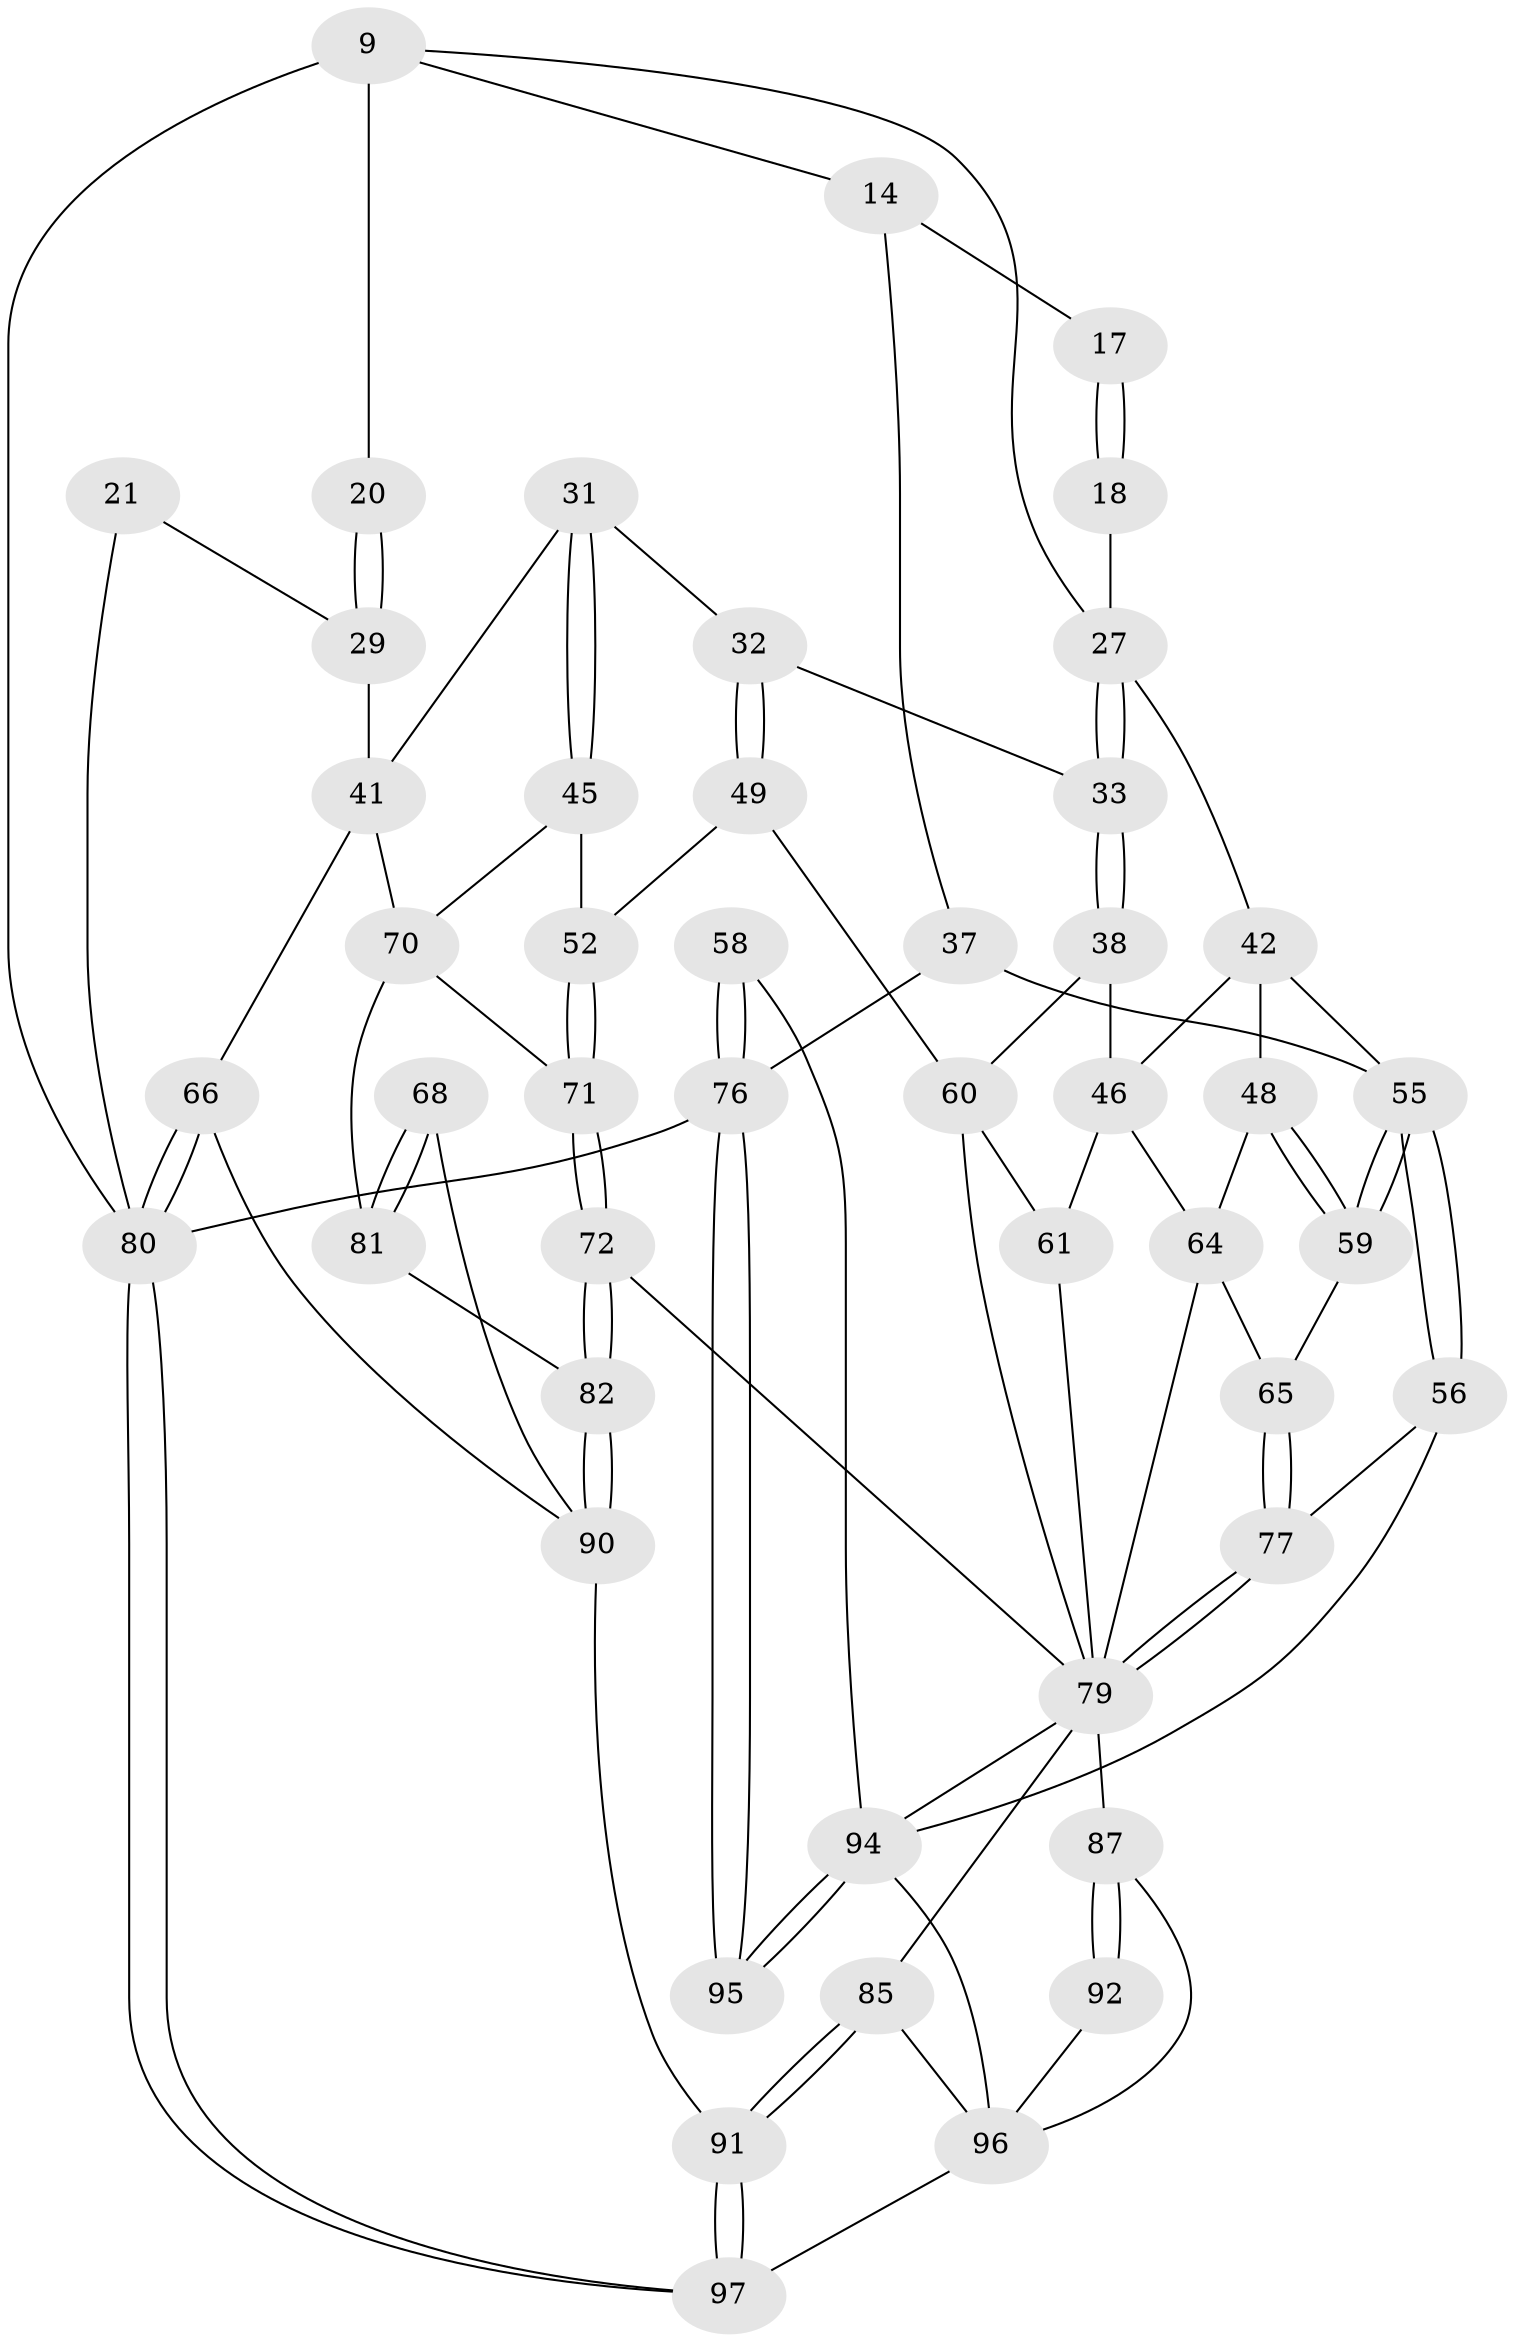 // original degree distribution, {3: 0.020618556701030927, 5: 0.5567010309278351, 6: 0.1958762886597938, 4: 0.2268041237113402}
// Generated by graph-tools (version 1.1) at 2025/00/03/09/25 05:00:05]
// undirected, 48 vertices, 103 edges
graph export_dot {
graph [start="1"]
  node [color=gray90,style=filled];
  9 [pos="+0.6459577923897634+0.19757530933160103",super="+8"];
  14 [pos="+0.30206906406294015+0.17864902456087617",super="+13"];
  17 [pos="+0.3581870006101636+0.17602341598714158",super="+12"];
  18 [pos="+0.44291650143123+0.19570727211638805",super="+11"];
  20 [pos="+0.6899327582143825+0.21525599881579283",super="+19"];
  21 [pos="+0.9955648566422278+0.19251244401915452"];
  27 [pos="+0.5792725693281104+0.3362652270405763",super="+10+24"];
  29 [pos="+0.8053772764754972+0.3722794184106858",super="+28"];
  31 [pos="+0.6935136156059724+0.4005712045501566"];
  32 [pos="+0.6643006404971246+0.40031886820943646"];
  33 [pos="+0.5870456609626258+0.3592177566115116"];
  37 [pos="+0.027996672825921158+0.4357868579131586",super="+16+15"];
  38 [pos="+0.5463147299768178+0.4202958529844116"];
  41 [pos="+0.8099217523524731+0.5813590316219742",super="+30+35"];
  42 [pos="+0.2765762489845228+0.5071140334921415",super="+40"];
  45 [pos="+0.7614021057835552+0.6002380391513185"];
  46 [pos="+0.4128044952409362+0.5570247011340805",super="+39"];
  48 [pos="+0.3067416733236346+0.5516840089678873"];
  49 [pos="+0.6656882724990407+0.5913798964362625"];
  52 [pos="+0.679540217442402+0.5968068967711849"];
  55 [pos="+0.09595531819392834+0.6906059496240711",super="+43+36+26"];
  56 [pos="+0.07390930396601364+0.7176076523446319"];
  58 [pos="+0+0.7429293223293982"];
  59 [pos="+0.21920400091080047+0.6550507987245093"];
  60 [pos="+0.5744092636226795+0.6367565906278893",super="+51"];
  61 [pos="+0.47833056150178016+0.629651454624571",super="+53"];
  64 [pos="+0.3575355923640493+0.6875166934649629",super="+47"];
  65 [pos="+0.3292744208892314+0.6909715476691534"];
  66 [pos="+1+1",super="+34"];
  68 [pos="+1+0.8780849039316239"];
  70 [pos="+0.8212667444453947+0.7217940837143931",super="+44"];
  71 [pos="+0.6762084166833713+0.7589242068681024"];
  72 [pos="+0.6242943010347066+0.80410604556603"];
  76 [pos="+0+1",super="+2+54"];
  77 [pos="+0.23427754612215243+0.7953665385236282"];
  79 [pos="+0.2975290548838019+0.8588556338801606",super="+78+63+62+75"];
  80 [pos="+1+1",super="+23"];
  81 [pos="+0.7012126280526034+0.8541276068735144",super="+69"];
  82 [pos="+0.6664960930085926+0.865813781151502"];
  85 [pos="+0.5646470162022535+0.9506273703084201"];
  87 [pos="+0.5290041641816204+0.9405493715499843",super="+83+84"];
  90 [pos="+0.6757501087047375+0.9179128317748922",super="+67"];
  91 [pos="+0.6522874874912894+0.9691117836225794"];
  92 [pos="+0.35422443152322997+0.9403724467657745"];
  94 [pos="+0.2536393920640837+1",super="+88+89"];
  95 [pos="+0.19417269811301735+1"];
  96 [pos="+0.43934614995691623+1",super="+93+86"];
  97 [pos="+0.6696191209126663+1"];
  9 -- 20 [weight=2];
  9 -- 80;
  9 -- 14;
  9 -- 27;
  14 -- 17 [weight=2];
  14 -- 37 [weight=2];
  17 -- 18 [weight=2];
  17 -- 18;
  18 -- 27 [weight=2];
  20 -- 29 [weight=2];
  20 -- 29;
  21 -- 80 [weight=2];
  21 -- 29;
  27 -- 33;
  27 -- 33;
  27 -- 42;
  29 -- 41 [weight=2];
  31 -- 32;
  31 -- 45;
  31 -- 45;
  31 -- 41;
  32 -- 33;
  32 -- 49;
  32 -- 49;
  33 -- 38;
  33 -- 38;
  37 -- 76 [weight=2];
  37 -- 55 [weight=2];
  38 -- 46;
  38 -- 60;
  41 -- 70;
  41 -- 66;
  42 -- 48;
  42 -- 55 [weight=2];
  42 -- 46;
  45 -- 52;
  45 -- 70;
  46 -- 61;
  46 -- 64;
  48 -- 59;
  48 -- 59;
  48 -- 64;
  49 -- 52;
  49 -- 60;
  52 -- 71;
  52 -- 71;
  55 -- 56;
  55 -- 56;
  55 -- 59;
  55 -- 59;
  56 -- 77;
  56 -- 94;
  58 -- 76 [weight=2];
  58 -- 76;
  58 -- 94;
  59 -- 65;
  60 -- 61 [weight=2];
  60 -- 79;
  61 -- 79;
  64 -- 65;
  64 -- 79;
  65 -- 77;
  65 -- 77;
  66 -- 80 [weight=2];
  66 -- 80;
  66 -- 90;
  68 -- 81 [weight=2];
  68 -- 81;
  68 -- 90;
  70 -- 71;
  70 -- 81;
  71 -- 72;
  71 -- 72;
  72 -- 82;
  72 -- 82;
  72 -- 79;
  76 -- 95;
  76 -- 95;
  76 -- 80 [weight=2];
  77 -- 79;
  77 -- 79;
  79 -- 94;
  79 -- 87 [weight=2];
  79 -- 85;
  80 -- 97;
  80 -- 97;
  81 -- 82;
  82 -- 90;
  82 -- 90;
  85 -- 91;
  85 -- 91;
  85 -- 96;
  87 -- 92 [weight=2];
  87 -- 92;
  87 -- 96;
  90 -- 91;
  91 -- 97;
  91 -- 97;
  92 -- 96;
  94 -- 95 [weight=2];
  94 -- 95;
  94 -- 96;
  96 -- 97;
}
